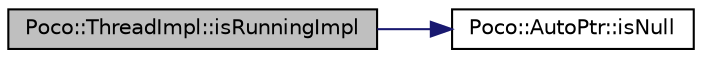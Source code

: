 digraph "Poco::ThreadImpl::isRunningImpl"
{
 // LATEX_PDF_SIZE
  edge [fontname="Helvetica",fontsize="10",labelfontname="Helvetica",labelfontsize="10"];
  node [fontname="Helvetica",fontsize="10",shape=record];
  rankdir="LR";
  Node1 [label="Poco::ThreadImpl::isRunningImpl",height=0.2,width=0.4,color="black", fillcolor="grey75", style="filled", fontcolor="black",tooltip=" "];
  Node1 -> Node2 [color="midnightblue",fontsize="10",style="solid",fontname="Helvetica"];
  Node2 [label="Poco::AutoPtr::isNull",height=0.2,width=0.4,color="black", fillcolor="white", style="filled",URL="$classPoco_1_1AutoPtr.html#af886a7c10c94aae437731f35c328581b",tooltip=" "];
}
